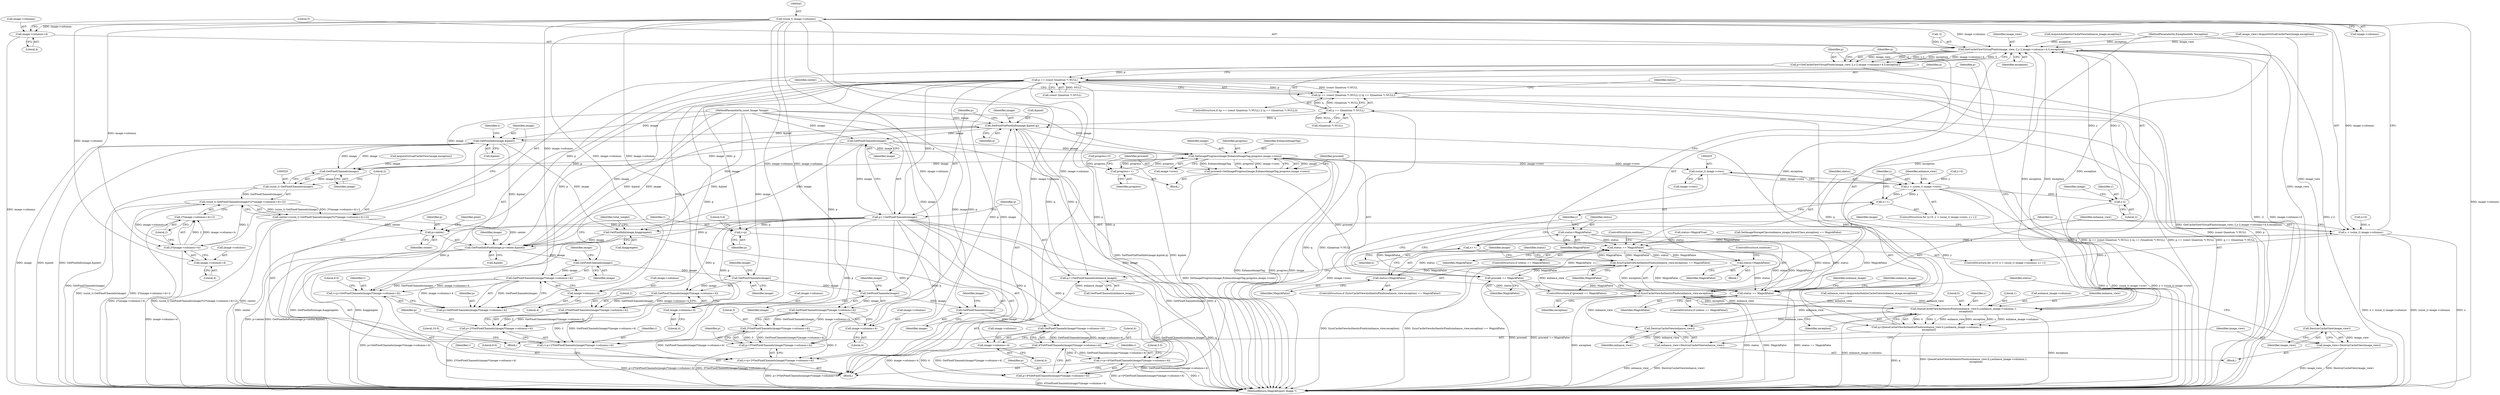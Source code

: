 digraph "1_ImageMagick_d4fc44b58a14f76b1ac997517d742ee12c9dc5d3@pointer" {
"1000542" [label="(Call,(ssize_t) image->columns)"];
"1000474" [label="(Call,GetCacheViewVirtualPixels(image_view,-2,y-2,image->columns+4,5,exception))"];
"1000472" [label="(Call,p=GetCacheViewVirtualPixels(image_view,-2,y-2,image->columns+4,5,exception))"];
"1000501" [label="(Call,p == (const Quantum *) NULL)"];
"1000500" [label="(Call,(p == (const Quantum *) NULL) || (q == (Quantum *) NULL))"];
"1000563" [label="(Call,GetPixelInfoPixel(image,p+center,&pixel))"];
"1000588" [label="(Call,GetPixelChannels(image))"];
"1000587" [label="(Call,GetPixelChannels(image)*(image->columns+4))"];
"1000583" [label="(Call,r=p+GetPixelChannels(image)*(image->columns+4))"];
"1000585" [label="(Call,p+GetPixelChannels(image)*(image->columns+4))"];
"1000612" [label="(Call,GetPixelChannels(image))"];
"1000611" [label="(Call,GetPixelChannels(image)*(image->columns+4))"];
"1000609" [label="(Call,2*GetPixelChannels(image)*(image->columns+4))"];
"1000605" [label="(Call,r=p+2*GetPixelChannels(image)*(image->columns+4))"];
"1000607" [label="(Call,p+2*GetPixelChannels(image)*(image->columns+4))"];
"1000636" [label="(Call,GetPixelChannels(image))"];
"1000635" [label="(Call,GetPixelChannels(image)*(image->columns+4))"];
"1000633" [label="(Call,3*GetPixelChannels(image)*(image->columns+4))"];
"1000629" [label="(Call,r=p+3*GetPixelChannels(image)*(image->columns+4))"];
"1000631" [label="(Call,p+3*GetPixelChannels(image)*(image->columns+4))"];
"1000660" [label="(Call,GetPixelChannels(image))"];
"1000659" [label="(Call,GetPixelChannels(image)*(image->columns+4))"];
"1000657" [label="(Call,4*GetPixelChannels(image)*(image->columns+4))"];
"1000653" [label="(Call,r=p+4*GetPixelChannels(image)*(image->columns+4))"];
"1000655" [label="(Call,p+4*GetPixelChannels(image)*(image->columns+4))"];
"1000747" [label="(Call,SetPixelViaPixelInfo(image,&pixel,q))"];
"1000532" [label="(Call,GetPixelInfo(image,&pixel))"];
"1000521" [label="(Call,GetPixelChannels(image))"];
"1000519" [label="(Call,(ssize_t) GetPixelChannels(image))"];
"1000518" [label="(Call,(ssize_t) GetPixelChannels(image)*(2*(image->columns+4)+2))"];
"1000516" [label="(Call,center=(ssize_t) GetPixelChannels(image)*(2*(image->columns+4)+2))"];
"1000565" [label="(Call,p+center)"];
"1000556" [label="(Call,GetPixelInfo(image,&aggregate))"];
"1000783" [label="(Call,SetImageProgress(image,EnhanceImageTag,progress,image->rows))"];
"1000454" [label="(Call,(ssize_t) image->rows)"];
"1000452" [label="(Call,y < (ssize_t) image->rows)"];
"1000459" [label="(Call,y++)"];
"1000478" [label="(Call,y-2)"];
"1000490" [label="(Call,QueueCacheViewAuthenticPixels(enhance_view,0,y,enhance_image->columns,1,\n      exception))"];
"1000488" [label="(Call,q=QueueCacheViewAuthenticPixels(enhance_view,0,y,enhance_image->columns,1,\n      exception))"];
"1000506" [label="(Call,q == (Quantum *) NULL)"];
"1000762" [label="(Call,SyncCacheViewAuthenticPixels(enhance_view,exception))"];
"1000761" [label="(Call,SyncCacheViewAuthenticPixels(enhance_view,exception) == MagickFalse)"];
"1000468" [label="(Call,status == MagickFalse)"];
"1000512" [label="(Call,status=MagickFalse)"];
"1000806" [label="(Call,status == MagickFalse)"];
"1000766" [label="(Call,status=MagickFalse)"];
"1000791" [label="(Call,proceed == MagickFalse)"];
"1000794" [label="(Call,status=MagickFalse)"];
"1000799" [label="(Call,DestroyCacheView(enhance_view))"];
"1000797" [label="(Call,enhance_view=DestroyCacheView(enhance_view))"];
"1000779" [label="(Call,progress++)"];
"1000781" [label="(Call,proceed=SetImageProgress(image,EnhanceImageTag,progress,image->rows))"];
"1000754" [label="(Call,GetPixelChannels(image))"];
"1000752" [label="(Call,p+=GetPixelChannels(image))"];
"1000570" [label="(Call,r=p)"];
"1000756" [label="(Call,q+=GetPixelChannels(enhance_image))"];
"1000803" [label="(Call,DestroyCacheView(image_view))"];
"1000801" [label="(Call,image_view=DestroyCacheView(image_view))"];
"1000481" [label="(Call,image->columns+4)"];
"1000524" [label="(Call,2*(image->columns+4))"];
"1000523" [label="(Call,2*(image->columns+4)+2)"];
"1000526" [label="(Call,image->columns+4)"];
"1000540" [label="(Call,x < (ssize_t) image->columns)"];
"1000547" [label="(Call,x++)"];
"1000590" [label="(Call,image->columns+4)"];
"1000614" [label="(Call,image->columns+4)"];
"1000638" [label="(Call,image->columns+4)"];
"1000662" [label="(Call,image->columns+4)"];
"1000629" [label="(Call,r=p+3*GetPixelChannels(image)*(image->columns+4))"];
"1000761" [label="(Call,SyncCacheViewAuthenticPixels(enhance_view,exception) == MagickFalse)"];
"1000506" [label="(Call,q == (Quantum *) NULL)"];
"1000662" [label="(Call,image->columns+4)"];
"1000632" [label="(Identifier,p)"];
"1000105" [label="(Block,)"];
"1000488" [label="(Call,q=QueueCacheViewAuthenticPixels(enhance_view,0,y,enhance_image->columns,1,\n      exception))"];
"1000502" [label="(Identifier,p)"];
"1000490" [label="(Call,QueueCacheViewAuthenticPixels(enhance_view,0,y,enhance_image->columns,1,\n      exception))"];
"1000753" [label="(Identifier,p)"];
"1000470" [label="(Identifier,MagickFalse)"];
"1000569" [label="(Identifier,pixel)"];
"1000763" [label="(Identifier,enhance_view)"];
"1000478" [label="(Call,y-2)"];
"1000585" [label="(Call,p+GetPixelChannels(image)*(image->columns+4))"];
"1000801" [label="(Call,image_view=DestroyCacheView(image_view))"];
"1000815" [label="(MethodReturn,MagickExport Image *)"];
"1000777" [label="(Block,)"];
"1000757" [label="(Identifier,q)"];
"1000542" [label="(Call,(ssize_t) image->columns)"];
"1000608" [label="(Identifier,p)"];
"1000532" [label="(Call,GetPixelInfo(image,&pixel))"];
"1000633" [label="(Call,3*GetPixelChannels(image)*(image->columns+4))"];
"1000613" [label="(Identifier,image)"];
"1000548" [label="(Identifier,x)"];
"1000483" [label="(Identifier,image)"];
"1000500" [label="(Call,(p == (const Quantum *) NULL) || (q == (Quantum *) NULL))"];
"1000486" [label="(Literal,5)"];
"1000764" [label="(Identifier,exception)"];
"1000596" [label="(Literal,8.0)"];
"1000566" [label="(Identifier,p)"];
"1000536" [label="(ControlStructure,for (x=0; x < (ssize_t) image->columns; x++))"];
"1000533" [label="(Identifier,image)"];
"1000588" [label="(Call,GetPixelChannels(image))"];
"1000515" [label="(ControlStructure,continue;)"];
"1000558" [label="(Call,&aggregate)"];
"1000534" [label="(Call,&pixel)"];
"1000800" [label="(Identifier,enhance_view)"];
"1000103" [label="(MethodParameterIn,const Image *image)"];
"1000445" [label="(Call,AcquireAuthenticCacheView(enhance_image,exception))"];
"1000460" [label="(Identifier,y)"];
"1000635" [label="(Call,GetPixelChannels(image)*(image->columns+4))"];
"1000563" [label="(Call,GetPixelInfoPixel(image,p+center,&pixel))"];
"1000797" [label="(Call,enhance_view=DestroyCacheView(enhance_view))"];
"1000473" [label="(Identifier,p)"];
"1000448" [label="(ControlStructure,for (y=0; y < (ssize_t) image->rows; y++))"];
"1000572" [label="(Identifier,p)"];
"1000584" [label="(Identifier,r)"];
"1000607" [label="(Call,p+2*GetPixelChannels(image)*(image->columns+4))"];
"1000792" [label="(Identifier,proceed)"];
"1000516" [label="(Call,center=(ssize_t) GetPixelChannels(image)*(2*(image->columns+4)+2))"];
"1000454" [label="(Call,(ssize_t) image->rows)"];
"1000476" [label="(Call,-2)"];
"1000519" [label="(Call,(ssize_t) GetPixelChannels(image))"];
"1000438" [label="(Call,image_view=AcquireVirtualCacheView(image,exception))"];
"1000443" [label="(Call,enhance_view=AcquireAuthenticCacheView(enhance_image,exception))"];
"1000485" [label="(Literal,4)"];
"1000469" [label="(Identifier,status)"];
"1000591" [label="(Call,image->columns)"];
"1000568" [label="(Call,&pixel)"];
"1000556" [label="(Call,GetPixelInfo(image,&aggregate))"];
"1000612" [label="(Call,GetPixelChannels(image))"];
"1000538" [label="(Identifier,x)"];
"1000435" [label="(Call,progress=0)"];
"1000480" [label="(Literal,2)"];
"1000754" [label="(Call,GetPixelChannels(image))"];
"1000487" [label="(Identifier,exception)"];
"1000814" [label="(Identifier,enhance_image)"];
"1000489" [label="(Identifier,q)"];
"1000501" [label="(Call,p == (const Quantum *) NULL)"];
"1000606" [label="(Identifier,r)"];
"1000640" [label="(Identifier,image)"];
"1000518" [label="(Call,(ssize_t) GetPixelChannels(image)*(2*(image->columns+4)+2))"];
"1000766" [label="(Call,status=MagickFalse)"];
"1000659" [label="(Call,GetPixelChannels(image)*(image->columns+4))"];
"1000794" [label="(Call,status=MagickFalse)"];
"1000417" [label="(Call,SetImageStorageClass(enhance_image,DirectClass,exception) == MagickFalse)"];
"1000808" [label="(Identifier,MagickFalse)"];
"1000784" [label="(Identifier,image)"];
"1000592" [label="(Identifier,image)"];
"1000758" [label="(Call,GetPixelChannels(enhance_image))"];
"1000783" [label="(Call,SetImageProgress(image,EnhanceImageTag,progress,image->rows))"];
"1000618" [label="(Literal,4)"];
"1000499" [label="(ControlStructure,if ((p == (const Quantum *) NULL) || (q == (Quantum *) NULL)))"];
"1000767" [label="(Identifier,status)"];
"1000567" [label="(Identifier,center)"];
"1000610" [label="(Literal,2)"];
"1000482" [label="(Call,image->columns)"];
"1000658" [label="(Literal,4)"];
"1000653" [label="(Call,r=p+4*GetPixelChannels(image)*(image->columns+4))"];
"1000609" [label="(Call,2*GetPixelChannels(image)*(image->columns+4))"];
"1000475" [label="(Identifier,image_view)"];
"1000498" [label="(Identifier,exception)"];
"1000782" [label="(Identifier,proceed)"];
"1000527" [label="(Call,image->columns)"];
"1000663" [label="(Call,image->columns)"];
"1000765" [label="(Identifier,MagickFalse)"];
"1000752" [label="(Call,p+=GetPixelChannels(image))"];
"1000467" [label="(ControlStructure,if (status == MagickFalse))"];
"1000655" [label="(Call,p+4*GetPixelChannels(image)*(image->columns+4))"];
"1000747" [label="(Call,SetPixelViaPixelInfo(image,&pixel,q))"];
"1000530" [label="(Literal,4)"];
"1000810" [label="(Identifier,enhance_image)"];
"1000526" [label="(Call,image->columns+4)"];
"1000630" [label="(Identifier,r)"];
"1000779" [label="(Call,progress++)"];
"1000654" [label="(Identifier,r)"];
"1000513" [label="(Identifier,status)"];
"1000615" [label="(Call,image->columns)"];
"1000479" [label="(Identifier,y)"];
"1000755" [label="(Identifier,image)"];
"1000802" [label="(Identifier,image_view)"];
"1000547" [label="(Call,x++)"];
"1000492" [label="(Literal,0)"];
"1000748" [label="(Identifier,image)"];
"1000522" [label="(Identifier,image)"];
"1000768" [label="(Identifier,MagickFalse)"];
"1000557" [label="(Identifier,image)"];
"1000642" [label="(Literal,4)"];
"1000456" [label="(Call,image->rows)"];
"1000503" [label="(Call,(const Quantum *) NULL)"];
"1000661" [label="(Identifier,image)"];
"1000474" [label="(Call,GetCacheViewVirtualPixels(image_view,-2,y-2,image->columns+4,5,exception))"];
"1000493" [label="(Identifier,y)"];
"1000668" [label="(Literal,5.0)"];
"1000497" [label="(Literal,1)"];
"1000531" [label="(Literal,2)"];
"1000804" [label="(Identifier,image_view)"];
"1000631" [label="(Call,p+3*GetPixelChannels(image)*(image->columns+4))"];
"1000644" [label="(Literal,8.0)"];
"1000494" [label="(Call,enhance_image->columns)"];
"1000639" [label="(Call,image->columns)"];
"1000586" [label="(Identifier,p)"];
"1000472" [label="(Call,p=GetCacheViewVirtualPixels(image_view,-2,y-2,image->columns+4,5,exception))"];
"1000749" [label="(Call,&pixel)"];
"1000537" [label="(Call,x=0)"];
"1000616" [label="(Identifier,image)"];
"1000787" [label="(Call,image->rows)"];
"1000605" [label="(Call,r=p+2*GetPixelChannels(image)*(image->columns+4))"];
"1000762" [label="(Call,SyncCacheViewAuthenticPixels(enhance_view,exception))"];
"1000793" [label="(Identifier,MagickFalse)"];
"1000570" [label="(Call,r=p)"];
"1000540" [label="(Call,x < (ssize_t) image->columns)"];
"1000481" [label="(Call,image->columns+4)"];
"1000614" [label="(Call,image->columns+4)"];
"1000511" [label="(Block,)"];
"1000795" [label="(Identifier,status)"];
"1000806" [label="(Call,status == MagickFalse)"];
"1000525" [label="(Literal,2)"];
"1000620" [label="(Literal,10.0)"];
"1000517" [label="(Identifier,center)"];
"1000508" [label="(Call,(Quantum *) NULL)"];
"1000780" [label="(Identifier,progress)"];
"1000491" [label="(Identifier,enhance_view)"];
"1000471" [label="(ControlStructure,continue;)"];
"1000805" [label="(ControlStructure,if (status == MagickFalse))"];
"1000656" [label="(Identifier,p)"];
"1000574" [label="(Literal,5.0)"];
"1000803" [label="(Call,DestroyCacheView(image_view))"];
"1000790" [label="(ControlStructure,if (proceed == MagickFalse))"];
"1000611" [label="(Call,GetPixelChannels(image)*(image->columns+4))"];
"1000798" [label="(Identifier,enhance_view)"];
"1000594" [label="(Literal,4)"];
"1000589" [label="(Identifier,image)"];
"1000756" [label="(Call,q+=GetPixelChannels(enhance_image))"];
"1000453" [label="(Identifier,y)"];
"1000636" [label="(Call,GetPixelChannels(image))"];
"1000507" [label="(Identifier,q)"];
"1000514" [label="(Identifier,MagickFalse)"];
"1000796" [label="(Identifier,MagickFalse)"];
"1000521" [label="(Call,GetPixelChannels(image))"];
"1000541" [label="(Identifier,x)"];
"1000664" [label="(Identifier,image)"];
"1000549" [label="(Block,)"];
"1000561" [label="(Identifier,total_weight)"];
"1000468" [label="(Call,status == MagickFalse)"];
"1000583" [label="(Call,r=p+GetPixelChannels(image)*(image->columns+4))"];
"1000666" [label="(Literal,4)"];
"1000637" [label="(Identifier,image)"];
"1000590" [label="(Call,image->columns+4)"];
"1000772" [label="(Identifier,image)"];
"1000461" [label="(Block,)"];
"1000786" [label="(Identifier,progress)"];
"1000512" [label="(Call,status=MagickFalse)"];
"1000587" [label="(Call,GetPixelChannels(image)*(image->columns+4))"];
"1000452" [label="(Call,y < (ssize_t) image->rows)"];
"1000524" [label="(Call,2*(image->columns+4))"];
"1000660" [label="(Call,GetPixelChannels(image))"];
"1000799" [label="(Call,DestroyCacheView(enhance_view))"];
"1000791" [label="(Call,proceed == MagickFalse)"];
"1000785" [label="(Identifier,EnhanceImageTag)"];
"1000564" [label="(Identifier,image)"];
"1000760" [label="(ControlStructure,if (SyncCacheViewAuthenticPixels(enhance_view,exception) == MagickFalse))"];
"1000523" [label="(Call,2*(image->columns+4)+2)"];
"1000634" [label="(Literal,3)"];
"1000544" [label="(Call,image->columns)"];
"1000440" [label="(Call,AcquireVirtualCacheView(image,exception))"];
"1000104" [label="(MethodParameterIn,ExceptionInfo *exception)"];
"1000565" [label="(Call,p+center)"];
"1000657" [label="(Call,4*GetPixelChannels(image)*(image->columns+4))"];
"1000781" [label="(Call,proceed=SetImageProgress(image,EnhanceImageTag,progress,image->rows))"];
"1000459" [label="(Call,y++)"];
"1000449" [label="(Call,y=0)"];
"1000751" [label="(Identifier,q)"];
"1000432" [label="(Call,status=MagickTrue)"];
"1000571" [label="(Identifier,r)"];
"1000638" [label="(Call,image->columns+4)"];
"1000807" [label="(Identifier,status)"];
"1000542" -> "1000540"  [label="AST: "];
"1000542" -> "1000544"  [label="CFG: "];
"1000543" -> "1000542"  [label="AST: "];
"1000544" -> "1000542"  [label="AST: "];
"1000540" -> "1000542"  [label="CFG: "];
"1000542" -> "1000815"  [label="DDG: image->columns"];
"1000542" -> "1000474"  [label="DDG: image->columns"];
"1000542" -> "1000481"  [label="DDG: image->columns"];
"1000542" -> "1000524"  [label="DDG: image->columns"];
"1000542" -> "1000526"  [label="DDG: image->columns"];
"1000542" -> "1000540"  [label="DDG: image->columns"];
"1000542" -> "1000587"  [label="DDG: image->columns"];
"1000542" -> "1000590"  [label="DDG: image->columns"];
"1000542" -> "1000611"  [label="DDG: image->columns"];
"1000542" -> "1000614"  [label="DDG: image->columns"];
"1000542" -> "1000635"  [label="DDG: image->columns"];
"1000542" -> "1000638"  [label="DDG: image->columns"];
"1000542" -> "1000659"  [label="DDG: image->columns"];
"1000542" -> "1000662"  [label="DDG: image->columns"];
"1000474" -> "1000472"  [label="AST: "];
"1000474" -> "1000487"  [label="CFG: "];
"1000475" -> "1000474"  [label="AST: "];
"1000476" -> "1000474"  [label="AST: "];
"1000478" -> "1000474"  [label="AST: "];
"1000481" -> "1000474"  [label="AST: "];
"1000486" -> "1000474"  [label="AST: "];
"1000487" -> "1000474"  [label="AST: "];
"1000472" -> "1000474"  [label="CFG: "];
"1000474" -> "1000815"  [label="DDG: -2"];
"1000474" -> "1000815"  [label="DDG: image->columns+4"];
"1000474" -> "1000815"  [label="DDG: y-2"];
"1000474" -> "1000472"  [label="DDG: image_view"];
"1000474" -> "1000472"  [label="DDG: -2"];
"1000474" -> "1000472"  [label="DDG: y-2"];
"1000474" -> "1000472"  [label="DDG: exception"];
"1000474" -> "1000472"  [label="DDG: image->columns+4"];
"1000474" -> "1000472"  [label="DDG: 5"];
"1000438" -> "1000474"  [label="DDG: image_view"];
"1000476" -> "1000474"  [label="DDG: 2"];
"1000478" -> "1000474"  [label="DDG: y"];
"1000478" -> "1000474"  [label="DDG: 2"];
"1000490" -> "1000474"  [label="DDG: exception"];
"1000445" -> "1000474"  [label="DDG: exception"];
"1000762" -> "1000474"  [label="DDG: exception"];
"1000104" -> "1000474"  [label="DDG: exception"];
"1000474" -> "1000490"  [label="DDG: exception"];
"1000474" -> "1000803"  [label="DDG: image_view"];
"1000472" -> "1000461"  [label="AST: "];
"1000473" -> "1000472"  [label="AST: "];
"1000489" -> "1000472"  [label="CFG: "];
"1000472" -> "1000815"  [label="DDG: GetCacheViewVirtualPixels(image_view,-2,y-2,image->columns+4,5,exception)"];
"1000472" -> "1000501"  [label="DDG: p"];
"1000501" -> "1000500"  [label="AST: "];
"1000501" -> "1000503"  [label="CFG: "];
"1000502" -> "1000501"  [label="AST: "];
"1000503" -> "1000501"  [label="AST: "];
"1000507" -> "1000501"  [label="CFG: "];
"1000500" -> "1000501"  [label="CFG: "];
"1000501" -> "1000815"  [label="DDG: (const Quantum *) NULL"];
"1000501" -> "1000815"  [label="DDG: p"];
"1000501" -> "1000500"  [label="DDG: p"];
"1000501" -> "1000500"  [label="DDG: (const Quantum *) NULL"];
"1000503" -> "1000501"  [label="DDG: NULL"];
"1000501" -> "1000563"  [label="DDG: p"];
"1000501" -> "1000565"  [label="DDG: p"];
"1000501" -> "1000570"  [label="DDG: p"];
"1000501" -> "1000583"  [label="DDG: p"];
"1000501" -> "1000585"  [label="DDG: p"];
"1000501" -> "1000605"  [label="DDG: p"];
"1000501" -> "1000607"  [label="DDG: p"];
"1000501" -> "1000629"  [label="DDG: p"];
"1000501" -> "1000631"  [label="DDG: p"];
"1000501" -> "1000653"  [label="DDG: p"];
"1000501" -> "1000655"  [label="DDG: p"];
"1000501" -> "1000752"  [label="DDG: p"];
"1000500" -> "1000499"  [label="AST: "];
"1000500" -> "1000506"  [label="CFG: "];
"1000506" -> "1000500"  [label="AST: "];
"1000513" -> "1000500"  [label="CFG: "];
"1000517" -> "1000500"  [label="CFG: "];
"1000500" -> "1000815"  [label="DDG: q == (Quantum *) NULL"];
"1000500" -> "1000815"  [label="DDG: (p == (const Quantum *) NULL) || (q == (Quantum *) NULL)"];
"1000500" -> "1000815"  [label="DDG: p == (const Quantum *) NULL"];
"1000506" -> "1000500"  [label="DDG: q"];
"1000506" -> "1000500"  [label="DDG: (Quantum *) NULL"];
"1000563" -> "1000549"  [label="AST: "];
"1000563" -> "1000568"  [label="CFG: "];
"1000564" -> "1000563"  [label="AST: "];
"1000565" -> "1000563"  [label="AST: "];
"1000568" -> "1000563"  [label="AST: "];
"1000571" -> "1000563"  [label="CFG: "];
"1000563" -> "1000815"  [label="DDG: GetPixelInfoPixel(image,p+center,&pixel)"];
"1000563" -> "1000815"  [label="DDG: p+center"];
"1000556" -> "1000563"  [label="DDG: image"];
"1000103" -> "1000563"  [label="DDG: image"];
"1000752" -> "1000563"  [label="DDG: p"];
"1000516" -> "1000563"  [label="DDG: center"];
"1000747" -> "1000563"  [label="DDG: &pixel"];
"1000532" -> "1000563"  [label="DDG: &pixel"];
"1000563" -> "1000588"  [label="DDG: image"];
"1000563" -> "1000747"  [label="DDG: &pixel"];
"1000588" -> "1000587"  [label="AST: "];
"1000588" -> "1000589"  [label="CFG: "];
"1000589" -> "1000588"  [label="AST: "];
"1000592" -> "1000588"  [label="CFG: "];
"1000588" -> "1000587"  [label="DDG: image"];
"1000103" -> "1000588"  [label="DDG: image"];
"1000588" -> "1000612"  [label="DDG: image"];
"1000587" -> "1000585"  [label="AST: "];
"1000587" -> "1000590"  [label="CFG: "];
"1000590" -> "1000587"  [label="AST: "];
"1000585" -> "1000587"  [label="CFG: "];
"1000587" -> "1000583"  [label="DDG: GetPixelChannels(image)"];
"1000587" -> "1000583"  [label="DDG: image->columns+4"];
"1000587" -> "1000585"  [label="DDG: GetPixelChannels(image)"];
"1000587" -> "1000585"  [label="DDG: image->columns+4"];
"1000583" -> "1000549"  [label="AST: "];
"1000583" -> "1000585"  [label="CFG: "];
"1000584" -> "1000583"  [label="AST: "];
"1000585" -> "1000583"  [label="AST: "];
"1000596" -> "1000583"  [label="CFG: "];
"1000583" -> "1000815"  [label="DDG: p+GetPixelChannels(image)*(image->columns+4)"];
"1000752" -> "1000583"  [label="DDG: p"];
"1000586" -> "1000585"  [label="AST: "];
"1000752" -> "1000585"  [label="DDG: p"];
"1000612" -> "1000611"  [label="AST: "];
"1000612" -> "1000613"  [label="CFG: "];
"1000613" -> "1000612"  [label="AST: "];
"1000616" -> "1000612"  [label="CFG: "];
"1000612" -> "1000611"  [label="DDG: image"];
"1000103" -> "1000612"  [label="DDG: image"];
"1000612" -> "1000636"  [label="DDG: image"];
"1000611" -> "1000609"  [label="AST: "];
"1000611" -> "1000614"  [label="CFG: "];
"1000614" -> "1000611"  [label="AST: "];
"1000609" -> "1000611"  [label="CFG: "];
"1000611" -> "1000609"  [label="DDG: GetPixelChannels(image)"];
"1000611" -> "1000609"  [label="DDG: image->columns+4"];
"1000609" -> "1000607"  [label="AST: "];
"1000610" -> "1000609"  [label="AST: "];
"1000607" -> "1000609"  [label="CFG: "];
"1000609" -> "1000605"  [label="DDG: 2"];
"1000609" -> "1000605"  [label="DDG: GetPixelChannels(image)*(image->columns+4)"];
"1000609" -> "1000607"  [label="DDG: 2"];
"1000609" -> "1000607"  [label="DDG: GetPixelChannels(image)*(image->columns+4)"];
"1000605" -> "1000549"  [label="AST: "];
"1000605" -> "1000607"  [label="CFG: "];
"1000606" -> "1000605"  [label="AST: "];
"1000607" -> "1000605"  [label="AST: "];
"1000620" -> "1000605"  [label="CFG: "];
"1000605" -> "1000815"  [label="DDG: p+2*GetPixelChannels(image)*(image->columns+4)"];
"1000752" -> "1000605"  [label="DDG: p"];
"1000608" -> "1000607"  [label="AST: "];
"1000607" -> "1000815"  [label="DDG: 2*GetPixelChannels(image)*(image->columns+4)"];
"1000752" -> "1000607"  [label="DDG: p"];
"1000636" -> "1000635"  [label="AST: "];
"1000636" -> "1000637"  [label="CFG: "];
"1000637" -> "1000636"  [label="AST: "];
"1000640" -> "1000636"  [label="CFG: "];
"1000636" -> "1000635"  [label="DDG: image"];
"1000103" -> "1000636"  [label="DDG: image"];
"1000636" -> "1000660"  [label="DDG: image"];
"1000635" -> "1000633"  [label="AST: "];
"1000635" -> "1000638"  [label="CFG: "];
"1000638" -> "1000635"  [label="AST: "];
"1000633" -> "1000635"  [label="CFG: "];
"1000635" -> "1000633"  [label="DDG: GetPixelChannels(image)"];
"1000635" -> "1000633"  [label="DDG: image->columns+4"];
"1000633" -> "1000631"  [label="AST: "];
"1000634" -> "1000633"  [label="AST: "];
"1000631" -> "1000633"  [label="CFG: "];
"1000633" -> "1000629"  [label="DDG: 3"];
"1000633" -> "1000629"  [label="DDG: GetPixelChannels(image)*(image->columns+4)"];
"1000633" -> "1000631"  [label="DDG: 3"];
"1000633" -> "1000631"  [label="DDG: GetPixelChannels(image)*(image->columns+4)"];
"1000629" -> "1000549"  [label="AST: "];
"1000629" -> "1000631"  [label="CFG: "];
"1000630" -> "1000629"  [label="AST: "];
"1000631" -> "1000629"  [label="AST: "];
"1000644" -> "1000629"  [label="CFG: "];
"1000629" -> "1000815"  [label="DDG: p+3*GetPixelChannels(image)*(image->columns+4)"];
"1000752" -> "1000629"  [label="DDG: p"];
"1000632" -> "1000631"  [label="AST: "];
"1000631" -> "1000815"  [label="DDG: 3*GetPixelChannels(image)*(image->columns+4)"];
"1000752" -> "1000631"  [label="DDG: p"];
"1000660" -> "1000659"  [label="AST: "];
"1000660" -> "1000661"  [label="CFG: "];
"1000661" -> "1000660"  [label="AST: "];
"1000664" -> "1000660"  [label="CFG: "];
"1000660" -> "1000659"  [label="DDG: image"];
"1000103" -> "1000660"  [label="DDG: image"];
"1000660" -> "1000747"  [label="DDG: image"];
"1000659" -> "1000657"  [label="AST: "];
"1000659" -> "1000662"  [label="CFG: "];
"1000662" -> "1000659"  [label="AST: "];
"1000657" -> "1000659"  [label="CFG: "];
"1000659" -> "1000815"  [label="DDG: image->columns+4"];
"1000659" -> "1000657"  [label="DDG: GetPixelChannels(image)"];
"1000659" -> "1000657"  [label="DDG: image->columns+4"];
"1000657" -> "1000655"  [label="AST: "];
"1000658" -> "1000657"  [label="AST: "];
"1000655" -> "1000657"  [label="CFG: "];
"1000657" -> "1000815"  [label="DDG: GetPixelChannels(image)*(image->columns+4)"];
"1000657" -> "1000653"  [label="DDG: 4"];
"1000657" -> "1000653"  [label="DDG: GetPixelChannels(image)*(image->columns+4)"];
"1000657" -> "1000655"  [label="DDG: 4"];
"1000657" -> "1000655"  [label="DDG: GetPixelChannels(image)*(image->columns+4)"];
"1000653" -> "1000549"  [label="AST: "];
"1000653" -> "1000655"  [label="CFG: "];
"1000654" -> "1000653"  [label="AST: "];
"1000655" -> "1000653"  [label="AST: "];
"1000668" -> "1000653"  [label="CFG: "];
"1000653" -> "1000815"  [label="DDG: p+4*GetPixelChannels(image)*(image->columns+4)"];
"1000653" -> "1000815"  [label="DDG: r"];
"1000752" -> "1000653"  [label="DDG: p"];
"1000656" -> "1000655"  [label="AST: "];
"1000655" -> "1000815"  [label="DDG: 4*GetPixelChannels(image)*(image->columns+4)"];
"1000752" -> "1000655"  [label="DDG: p"];
"1000747" -> "1000549"  [label="AST: "];
"1000747" -> "1000751"  [label="CFG: "];
"1000748" -> "1000747"  [label="AST: "];
"1000749" -> "1000747"  [label="AST: "];
"1000751" -> "1000747"  [label="AST: "];
"1000753" -> "1000747"  [label="CFG: "];
"1000747" -> "1000815"  [label="DDG: SetPixelViaPixelInfo(image,&pixel,q)"];
"1000747" -> "1000815"  [label="DDG: &pixel"];
"1000747" -> "1000532"  [label="DDG: &pixel"];
"1000103" -> "1000747"  [label="DDG: image"];
"1000756" -> "1000747"  [label="DDG: q"];
"1000488" -> "1000747"  [label="DDG: q"];
"1000506" -> "1000747"  [label="DDG: q"];
"1000747" -> "1000754"  [label="DDG: image"];
"1000747" -> "1000756"  [label="DDG: q"];
"1000532" -> "1000461"  [label="AST: "];
"1000532" -> "1000534"  [label="CFG: "];
"1000533" -> "1000532"  [label="AST: "];
"1000534" -> "1000532"  [label="AST: "];
"1000538" -> "1000532"  [label="CFG: "];
"1000532" -> "1000815"  [label="DDG: image"];
"1000532" -> "1000815"  [label="DDG: &pixel"];
"1000532" -> "1000815"  [label="DDG: GetPixelInfo(image,&pixel)"];
"1000532" -> "1000521"  [label="DDG: image"];
"1000521" -> "1000532"  [label="DDG: image"];
"1000103" -> "1000532"  [label="DDG: image"];
"1000532" -> "1000556"  [label="DDG: image"];
"1000532" -> "1000783"  [label="DDG: image"];
"1000521" -> "1000519"  [label="AST: "];
"1000521" -> "1000522"  [label="CFG: "];
"1000522" -> "1000521"  [label="AST: "];
"1000519" -> "1000521"  [label="CFG: "];
"1000521" -> "1000519"  [label="DDG: image"];
"1000783" -> "1000521"  [label="DDG: image"];
"1000440" -> "1000521"  [label="DDG: image"];
"1000754" -> "1000521"  [label="DDG: image"];
"1000103" -> "1000521"  [label="DDG: image"];
"1000519" -> "1000518"  [label="AST: "];
"1000520" -> "1000519"  [label="AST: "];
"1000525" -> "1000519"  [label="CFG: "];
"1000519" -> "1000815"  [label="DDG: GetPixelChannels(image)"];
"1000519" -> "1000518"  [label="DDG: GetPixelChannels(image)"];
"1000518" -> "1000516"  [label="AST: "];
"1000518" -> "1000523"  [label="CFG: "];
"1000523" -> "1000518"  [label="AST: "];
"1000516" -> "1000518"  [label="CFG: "];
"1000518" -> "1000815"  [label="DDG: (ssize_t) GetPixelChannels(image)"];
"1000518" -> "1000815"  [label="DDG: 2*(image->columns+4)+2"];
"1000518" -> "1000516"  [label="DDG: (ssize_t) GetPixelChannels(image)"];
"1000518" -> "1000516"  [label="DDG: 2*(image->columns+4)+2"];
"1000524" -> "1000518"  [label="DDG: 2"];
"1000524" -> "1000518"  [label="DDG: image->columns+4"];
"1000516" -> "1000461"  [label="AST: "];
"1000517" -> "1000516"  [label="AST: "];
"1000533" -> "1000516"  [label="CFG: "];
"1000516" -> "1000815"  [label="DDG: (ssize_t) GetPixelChannels(image)*(2*(image->columns+4)+2)"];
"1000516" -> "1000815"  [label="DDG: center"];
"1000516" -> "1000565"  [label="DDG: center"];
"1000565" -> "1000567"  [label="CFG: "];
"1000566" -> "1000565"  [label="AST: "];
"1000567" -> "1000565"  [label="AST: "];
"1000569" -> "1000565"  [label="CFG: "];
"1000565" -> "1000815"  [label="DDG: center"];
"1000752" -> "1000565"  [label="DDG: p"];
"1000556" -> "1000549"  [label="AST: "];
"1000556" -> "1000558"  [label="CFG: "];
"1000557" -> "1000556"  [label="AST: "];
"1000558" -> "1000556"  [label="AST: "];
"1000561" -> "1000556"  [label="CFG: "];
"1000556" -> "1000815"  [label="DDG: GetPixelInfo(image,&aggregate)"];
"1000556" -> "1000815"  [label="DDG: &aggregate"];
"1000754" -> "1000556"  [label="DDG: image"];
"1000103" -> "1000556"  [label="DDG: image"];
"1000783" -> "1000781"  [label="AST: "];
"1000783" -> "1000787"  [label="CFG: "];
"1000784" -> "1000783"  [label="AST: "];
"1000785" -> "1000783"  [label="AST: "];
"1000786" -> "1000783"  [label="AST: "];
"1000787" -> "1000783"  [label="AST: "];
"1000781" -> "1000783"  [label="CFG: "];
"1000783" -> "1000815"  [label="DDG: EnhanceImageTag"];
"1000783" -> "1000815"  [label="DDG: progress"];
"1000783" -> "1000815"  [label="DDG: image"];
"1000783" -> "1000454"  [label="DDG: image->rows"];
"1000783" -> "1000779"  [label="DDG: progress"];
"1000783" -> "1000781"  [label="DDG: image"];
"1000783" -> "1000781"  [label="DDG: EnhanceImageTag"];
"1000783" -> "1000781"  [label="DDG: progress"];
"1000783" -> "1000781"  [label="DDG: image->rows"];
"1000754" -> "1000783"  [label="DDG: image"];
"1000103" -> "1000783"  [label="DDG: image"];
"1000779" -> "1000783"  [label="DDG: progress"];
"1000454" -> "1000783"  [label="DDG: image->rows"];
"1000454" -> "1000452"  [label="AST: "];
"1000454" -> "1000456"  [label="CFG: "];
"1000455" -> "1000454"  [label="AST: "];
"1000456" -> "1000454"  [label="AST: "];
"1000452" -> "1000454"  [label="CFG: "];
"1000454" -> "1000815"  [label="DDG: image->rows"];
"1000454" -> "1000452"  [label="DDG: image->rows"];
"1000452" -> "1000448"  [label="AST: "];
"1000453" -> "1000452"  [label="AST: "];
"1000469" -> "1000452"  [label="CFG: "];
"1000798" -> "1000452"  [label="CFG: "];
"1000452" -> "1000815"  [label="DDG: y < (ssize_t) image->rows"];
"1000452" -> "1000815"  [label="DDG: y"];
"1000452" -> "1000815"  [label="DDG: (ssize_t) image->rows"];
"1000459" -> "1000452"  [label="DDG: y"];
"1000449" -> "1000452"  [label="DDG: y"];
"1000452" -> "1000459"  [label="DDG: y"];
"1000452" -> "1000478"  [label="DDG: y"];
"1000459" -> "1000448"  [label="AST: "];
"1000459" -> "1000460"  [label="CFG: "];
"1000460" -> "1000459"  [label="AST: "];
"1000453" -> "1000459"  [label="CFG: "];
"1000490" -> "1000459"  [label="DDG: y"];
"1000478" -> "1000480"  [label="CFG: "];
"1000479" -> "1000478"  [label="AST: "];
"1000480" -> "1000478"  [label="AST: "];
"1000483" -> "1000478"  [label="CFG: "];
"1000478" -> "1000490"  [label="DDG: y"];
"1000490" -> "1000488"  [label="AST: "];
"1000490" -> "1000498"  [label="CFG: "];
"1000491" -> "1000490"  [label="AST: "];
"1000492" -> "1000490"  [label="AST: "];
"1000493" -> "1000490"  [label="AST: "];
"1000494" -> "1000490"  [label="AST: "];
"1000497" -> "1000490"  [label="AST: "];
"1000498" -> "1000490"  [label="AST: "];
"1000488" -> "1000490"  [label="CFG: "];
"1000490" -> "1000815"  [label="DDG: enhance_image->columns"];
"1000490" -> "1000815"  [label="DDG: exception"];
"1000490" -> "1000488"  [label="DDG: 0"];
"1000490" -> "1000488"  [label="DDG: 1"];
"1000490" -> "1000488"  [label="DDG: enhance_view"];
"1000490" -> "1000488"  [label="DDG: exception"];
"1000490" -> "1000488"  [label="DDG: y"];
"1000490" -> "1000488"  [label="DDG: enhance_image->columns"];
"1000762" -> "1000490"  [label="DDG: enhance_view"];
"1000443" -> "1000490"  [label="DDG: enhance_view"];
"1000104" -> "1000490"  [label="DDG: exception"];
"1000490" -> "1000762"  [label="DDG: enhance_view"];
"1000490" -> "1000762"  [label="DDG: exception"];
"1000490" -> "1000799"  [label="DDG: enhance_view"];
"1000488" -> "1000461"  [label="AST: "];
"1000489" -> "1000488"  [label="AST: "];
"1000502" -> "1000488"  [label="CFG: "];
"1000488" -> "1000815"  [label="DDG: q"];
"1000488" -> "1000815"  [label="DDG: QueueCacheViewAuthenticPixels(enhance_view,0,y,enhance_image->columns,1,\n      exception)"];
"1000488" -> "1000506"  [label="DDG: q"];
"1000506" -> "1000508"  [label="CFG: "];
"1000507" -> "1000506"  [label="AST: "];
"1000508" -> "1000506"  [label="AST: "];
"1000506" -> "1000815"  [label="DDG: q"];
"1000506" -> "1000815"  [label="DDG: (Quantum *) NULL"];
"1000508" -> "1000506"  [label="DDG: NULL"];
"1000762" -> "1000761"  [label="AST: "];
"1000762" -> "1000764"  [label="CFG: "];
"1000763" -> "1000762"  [label="AST: "];
"1000764" -> "1000762"  [label="AST: "];
"1000765" -> "1000762"  [label="CFG: "];
"1000762" -> "1000815"  [label="DDG: exception"];
"1000762" -> "1000761"  [label="DDG: enhance_view"];
"1000762" -> "1000761"  [label="DDG: exception"];
"1000104" -> "1000762"  [label="DDG: exception"];
"1000762" -> "1000799"  [label="DDG: enhance_view"];
"1000761" -> "1000760"  [label="AST: "];
"1000761" -> "1000765"  [label="CFG: "];
"1000765" -> "1000761"  [label="AST: "];
"1000767" -> "1000761"  [label="CFG: "];
"1000772" -> "1000761"  [label="CFG: "];
"1000761" -> "1000815"  [label="DDG: SyncCacheViewAuthenticPixels(enhance_view,exception)"];
"1000761" -> "1000815"  [label="DDG: SyncCacheViewAuthenticPixels(enhance_view,exception) == MagickFalse"];
"1000761" -> "1000468"  [label="DDG: MagickFalse"];
"1000468" -> "1000761"  [label="DDG: MagickFalse"];
"1000761" -> "1000766"  [label="DDG: MagickFalse"];
"1000761" -> "1000791"  [label="DDG: MagickFalse"];
"1000761" -> "1000806"  [label="DDG: MagickFalse"];
"1000468" -> "1000467"  [label="AST: "];
"1000468" -> "1000470"  [label="CFG: "];
"1000469" -> "1000468"  [label="AST: "];
"1000470" -> "1000468"  [label="AST: "];
"1000471" -> "1000468"  [label="CFG: "];
"1000473" -> "1000468"  [label="CFG: "];
"1000512" -> "1000468"  [label="DDG: status"];
"1000766" -> "1000468"  [label="DDG: status"];
"1000794" -> "1000468"  [label="DDG: status"];
"1000432" -> "1000468"  [label="DDG: status"];
"1000417" -> "1000468"  [label="DDG: MagickFalse"];
"1000791" -> "1000468"  [label="DDG: MagickFalse"];
"1000468" -> "1000512"  [label="DDG: MagickFalse"];
"1000468" -> "1000806"  [label="DDG: status"];
"1000468" -> "1000806"  [label="DDG: MagickFalse"];
"1000512" -> "1000511"  [label="AST: "];
"1000512" -> "1000514"  [label="CFG: "];
"1000513" -> "1000512"  [label="AST: "];
"1000514" -> "1000512"  [label="AST: "];
"1000515" -> "1000512"  [label="CFG: "];
"1000512" -> "1000806"  [label="DDG: status"];
"1000806" -> "1000805"  [label="AST: "];
"1000806" -> "1000808"  [label="CFG: "];
"1000807" -> "1000806"  [label="AST: "];
"1000808" -> "1000806"  [label="AST: "];
"1000810" -> "1000806"  [label="CFG: "];
"1000814" -> "1000806"  [label="CFG: "];
"1000806" -> "1000815"  [label="DDG: status"];
"1000806" -> "1000815"  [label="DDG: MagickFalse"];
"1000806" -> "1000815"  [label="DDG: status == MagickFalse"];
"1000766" -> "1000806"  [label="DDG: status"];
"1000794" -> "1000806"  [label="DDG: status"];
"1000432" -> "1000806"  [label="DDG: status"];
"1000417" -> "1000806"  [label="DDG: MagickFalse"];
"1000791" -> "1000806"  [label="DDG: MagickFalse"];
"1000766" -> "1000760"  [label="AST: "];
"1000766" -> "1000768"  [label="CFG: "];
"1000767" -> "1000766"  [label="AST: "];
"1000768" -> "1000766"  [label="AST: "];
"1000772" -> "1000766"  [label="CFG: "];
"1000791" -> "1000790"  [label="AST: "];
"1000791" -> "1000793"  [label="CFG: "];
"1000792" -> "1000791"  [label="AST: "];
"1000793" -> "1000791"  [label="AST: "];
"1000795" -> "1000791"  [label="CFG: "];
"1000460" -> "1000791"  [label="CFG: "];
"1000791" -> "1000815"  [label="DDG: proceed"];
"1000791" -> "1000815"  [label="DDG: proceed == MagickFalse"];
"1000781" -> "1000791"  [label="DDG: proceed"];
"1000791" -> "1000794"  [label="DDG: MagickFalse"];
"1000794" -> "1000790"  [label="AST: "];
"1000794" -> "1000796"  [label="CFG: "];
"1000795" -> "1000794"  [label="AST: "];
"1000796" -> "1000794"  [label="AST: "];
"1000460" -> "1000794"  [label="CFG: "];
"1000799" -> "1000797"  [label="AST: "];
"1000799" -> "1000800"  [label="CFG: "];
"1000800" -> "1000799"  [label="AST: "];
"1000797" -> "1000799"  [label="CFG: "];
"1000799" -> "1000797"  [label="DDG: enhance_view"];
"1000443" -> "1000799"  [label="DDG: enhance_view"];
"1000797" -> "1000105"  [label="AST: "];
"1000798" -> "1000797"  [label="AST: "];
"1000802" -> "1000797"  [label="CFG: "];
"1000797" -> "1000815"  [label="DDG: DestroyCacheView(enhance_view)"];
"1000797" -> "1000815"  [label="DDG: enhance_view"];
"1000779" -> "1000777"  [label="AST: "];
"1000779" -> "1000780"  [label="CFG: "];
"1000780" -> "1000779"  [label="AST: "];
"1000782" -> "1000779"  [label="CFG: "];
"1000435" -> "1000779"  [label="DDG: progress"];
"1000781" -> "1000777"  [label="AST: "];
"1000782" -> "1000781"  [label="AST: "];
"1000792" -> "1000781"  [label="CFG: "];
"1000781" -> "1000815"  [label="DDG: SetImageProgress(image,EnhanceImageTag,progress,image->rows)"];
"1000754" -> "1000752"  [label="AST: "];
"1000754" -> "1000755"  [label="CFG: "];
"1000755" -> "1000754"  [label="AST: "];
"1000752" -> "1000754"  [label="CFG: "];
"1000754" -> "1000815"  [label="DDG: image"];
"1000754" -> "1000752"  [label="DDG: image"];
"1000103" -> "1000754"  [label="DDG: image"];
"1000752" -> "1000549"  [label="AST: "];
"1000753" -> "1000752"  [label="AST: "];
"1000757" -> "1000752"  [label="CFG: "];
"1000752" -> "1000815"  [label="DDG: GetPixelChannels(image)"];
"1000752" -> "1000815"  [label="DDG: p"];
"1000752" -> "1000570"  [label="DDG: p"];
"1000570" -> "1000549"  [label="AST: "];
"1000570" -> "1000572"  [label="CFG: "];
"1000571" -> "1000570"  [label="AST: "];
"1000572" -> "1000570"  [label="AST: "];
"1000574" -> "1000570"  [label="CFG: "];
"1000756" -> "1000549"  [label="AST: "];
"1000756" -> "1000758"  [label="CFG: "];
"1000757" -> "1000756"  [label="AST: "];
"1000758" -> "1000756"  [label="AST: "];
"1000548" -> "1000756"  [label="CFG: "];
"1000756" -> "1000815"  [label="DDG: q"];
"1000756" -> "1000815"  [label="DDG: GetPixelChannels(enhance_image)"];
"1000758" -> "1000756"  [label="DDG: enhance_image"];
"1000803" -> "1000801"  [label="AST: "];
"1000803" -> "1000804"  [label="CFG: "];
"1000804" -> "1000803"  [label="AST: "];
"1000801" -> "1000803"  [label="CFG: "];
"1000803" -> "1000801"  [label="DDG: image_view"];
"1000438" -> "1000803"  [label="DDG: image_view"];
"1000801" -> "1000105"  [label="AST: "];
"1000802" -> "1000801"  [label="AST: "];
"1000807" -> "1000801"  [label="CFG: "];
"1000801" -> "1000815"  [label="DDG: DestroyCacheView(image_view)"];
"1000801" -> "1000815"  [label="DDG: image_view"];
"1000481" -> "1000485"  [label="CFG: "];
"1000482" -> "1000481"  [label="AST: "];
"1000485" -> "1000481"  [label="AST: "];
"1000486" -> "1000481"  [label="CFG: "];
"1000481" -> "1000815"  [label="DDG: image->columns"];
"1000524" -> "1000523"  [label="AST: "];
"1000524" -> "1000526"  [label="CFG: "];
"1000525" -> "1000524"  [label="AST: "];
"1000526" -> "1000524"  [label="AST: "];
"1000531" -> "1000524"  [label="CFG: "];
"1000524" -> "1000815"  [label="DDG: image->columns+4"];
"1000524" -> "1000523"  [label="DDG: 2"];
"1000524" -> "1000523"  [label="DDG: image->columns+4"];
"1000523" -> "1000531"  [label="CFG: "];
"1000531" -> "1000523"  [label="AST: "];
"1000523" -> "1000815"  [label="DDG: 2*(image->columns+4)"];
"1000526" -> "1000530"  [label="CFG: "];
"1000527" -> "1000526"  [label="AST: "];
"1000530" -> "1000526"  [label="AST: "];
"1000540" -> "1000536"  [label="AST: "];
"1000541" -> "1000540"  [label="AST: "];
"1000557" -> "1000540"  [label="CFG: "];
"1000763" -> "1000540"  [label="CFG: "];
"1000540" -> "1000815"  [label="DDG: x < (ssize_t) image->columns"];
"1000540" -> "1000815"  [label="DDG: (ssize_t) image->columns"];
"1000540" -> "1000815"  [label="DDG: x"];
"1000547" -> "1000540"  [label="DDG: x"];
"1000537" -> "1000540"  [label="DDG: x"];
"1000540" -> "1000547"  [label="DDG: x"];
"1000547" -> "1000536"  [label="AST: "];
"1000547" -> "1000548"  [label="CFG: "];
"1000548" -> "1000547"  [label="AST: "];
"1000541" -> "1000547"  [label="CFG: "];
"1000590" -> "1000594"  [label="CFG: "];
"1000591" -> "1000590"  [label="AST: "];
"1000594" -> "1000590"  [label="AST: "];
"1000614" -> "1000618"  [label="CFG: "];
"1000615" -> "1000614"  [label="AST: "];
"1000618" -> "1000614"  [label="AST: "];
"1000638" -> "1000642"  [label="CFG: "];
"1000639" -> "1000638"  [label="AST: "];
"1000642" -> "1000638"  [label="AST: "];
"1000662" -> "1000666"  [label="CFG: "];
"1000663" -> "1000662"  [label="AST: "];
"1000666" -> "1000662"  [label="AST: "];
}
